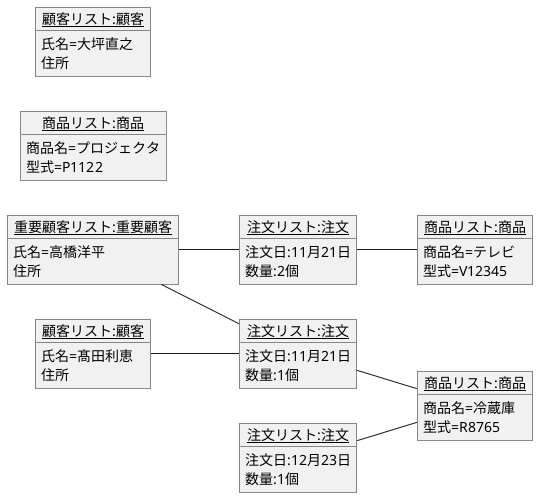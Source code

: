 @startuml 課題3-1
left to right direction
object "<u>注文リスト:注文</u>" as tyuumon1{
    注文日:11月21日
    数量:2個
}
object "<u>注文リスト:注文</u>" as tyuumon2{
    注文日:11月21日
    数量:1個
}
object "<u>注文リスト:注文</u>" as tyuumon3{
    注文日:12月23日
    数量:1個
}
object "<u>商品リスト:商品</u>" as syouhin1{
    商品名=テレビ
    型式=V12345
}
object "<u>商品リスト:商品</u>" as syouhin2{
        商品名=冷蔵庫
        型式=R8765
}

object "<u>商品リスト:商品</u>" as syouhin3{
        商品名=プロジェクタ
        型式=P1122
}

object "<u>顧客リスト:顧客</u>" as kokyaku1{
        氏名=髙田利恵
        住所
}

object "<u>顧客リスト:顧客</u>" as kokyaku2{
        氏名=大坪直之
        住所
}

object "<u>重要顧客リスト:重要顧客</u>" as jyuuyoukokyaku1{
        氏名=高橋洋平
        住所
}

tyuumon1 -- syouhin1
tyuumon2 -- syouhin2
tyuumon3 -- syouhin2

jyuuyoukokyaku1 -- tyuumon1

jyuuyoukokyaku1 -- tyuumon2

kokyaku1 -- tyuumon2


@enduml